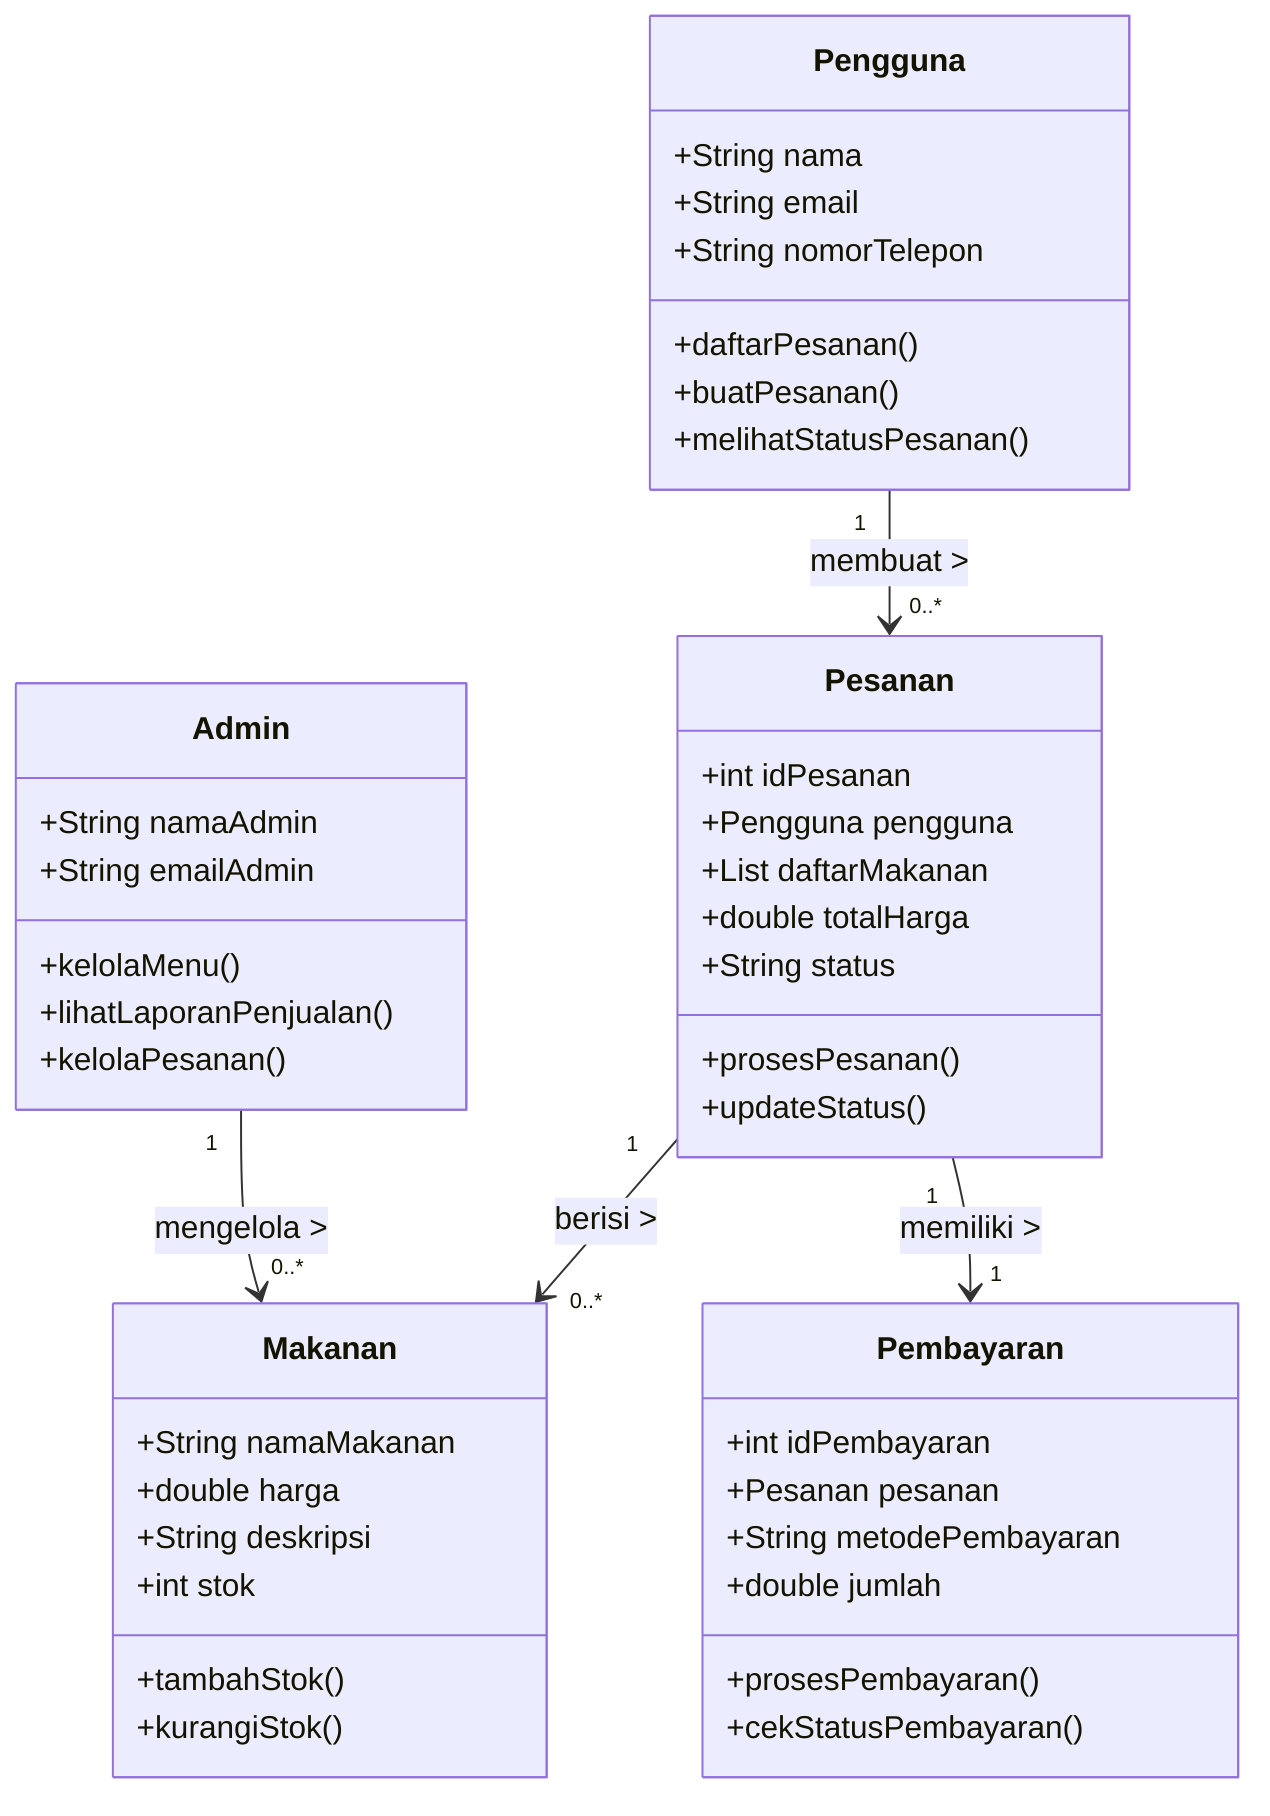 %% Class Diagram untuk Sistem Penjualan Makanan

classDiagram
    %% Kelas Pengguna
    class Pengguna {
        +String nama
        +String email
        +String nomorTelepon
        +daftarPesanan()
        +buatPesanan()
        +melihatStatusPesanan()
    }

    %% Kelas Makanan
    class Makanan {
        +String namaMakanan
        +double harga
        +String deskripsi
        +int stok
        +tambahStok()
        +kurangiStok()
    }

    %% Kelas Pesanan
    class Pesanan {
        +int idPesanan
        +Pengguna pengguna
        +List<Makanan> daftarMakanan
        +double totalHarga
        +String status
        +prosesPesanan()
        +updateStatus()
    }

    %% Kelas Pembayaran
    class Pembayaran {
        +int idPembayaran
        +Pesanan pesanan
        +String metodePembayaran
        +double jumlah
        +prosesPembayaran()
        +cekStatusPembayaran()
    }

    %% Kelas Admin
    class Admin {
        +String namaAdmin
        +String emailAdmin
        +kelolaMenu()
        +lihatLaporanPenjualan()
        +kelolaPesanan()
    }

    %% Hubungan antar Kelas
    Pengguna "1" --> "0..*" Pesanan : membuat >
    Pesanan "1" --> "0..*" Makanan : berisi >
    Pesanan "1" --> "1" Pembayaran : memiliki >
    Admin "1" --> "0..*" Makanan : mengelola >